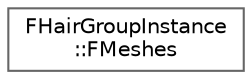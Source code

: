 digraph "Graphical Class Hierarchy"
{
 // INTERACTIVE_SVG=YES
 // LATEX_PDF_SIZE
  bgcolor="transparent";
  edge [fontname=Helvetica,fontsize=10,labelfontname=Helvetica,labelfontsize=10];
  node [fontname=Helvetica,fontsize=10,shape=box,height=0.2,width=0.4];
  rankdir="LR";
  Node0 [id="Node000000",label="FHairGroupInstance\l::FMeshes",height=0.2,width=0.4,color="grey40", fillcolor="white", style="filled",URL="$d5/d4f/structFHairGroupInstance_1_1FMeshes.html",tooltip=" "];
}
